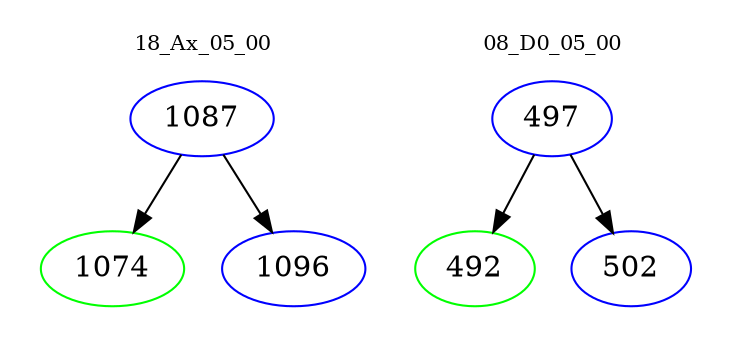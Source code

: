 digraph{
subgraph cluster_0 {
color = white
label = "18_Ax_05_00";
fontsize=10;
T0_1087 [label="1087", color="blue"]
T0_1087 -> T0_1074 [color="black"]
T0_1074 [label="1074", color="green"]
T0_1087 -> T0_1096 [color="black"]
T0_1096 [label="1096", color="blue"]
}
subgraph cluster_1 {
color = white
label = "08_D0_05_00";
fontsize=10;
T1_497 [label="497", color="blue"]
T1_497 -> T1_492 [color="black"]
T1_492 [label="492", color="green"]
T1_497 -> T1_502 [color="black"]
T1_502 [label="502", color="blue"]
}
}
